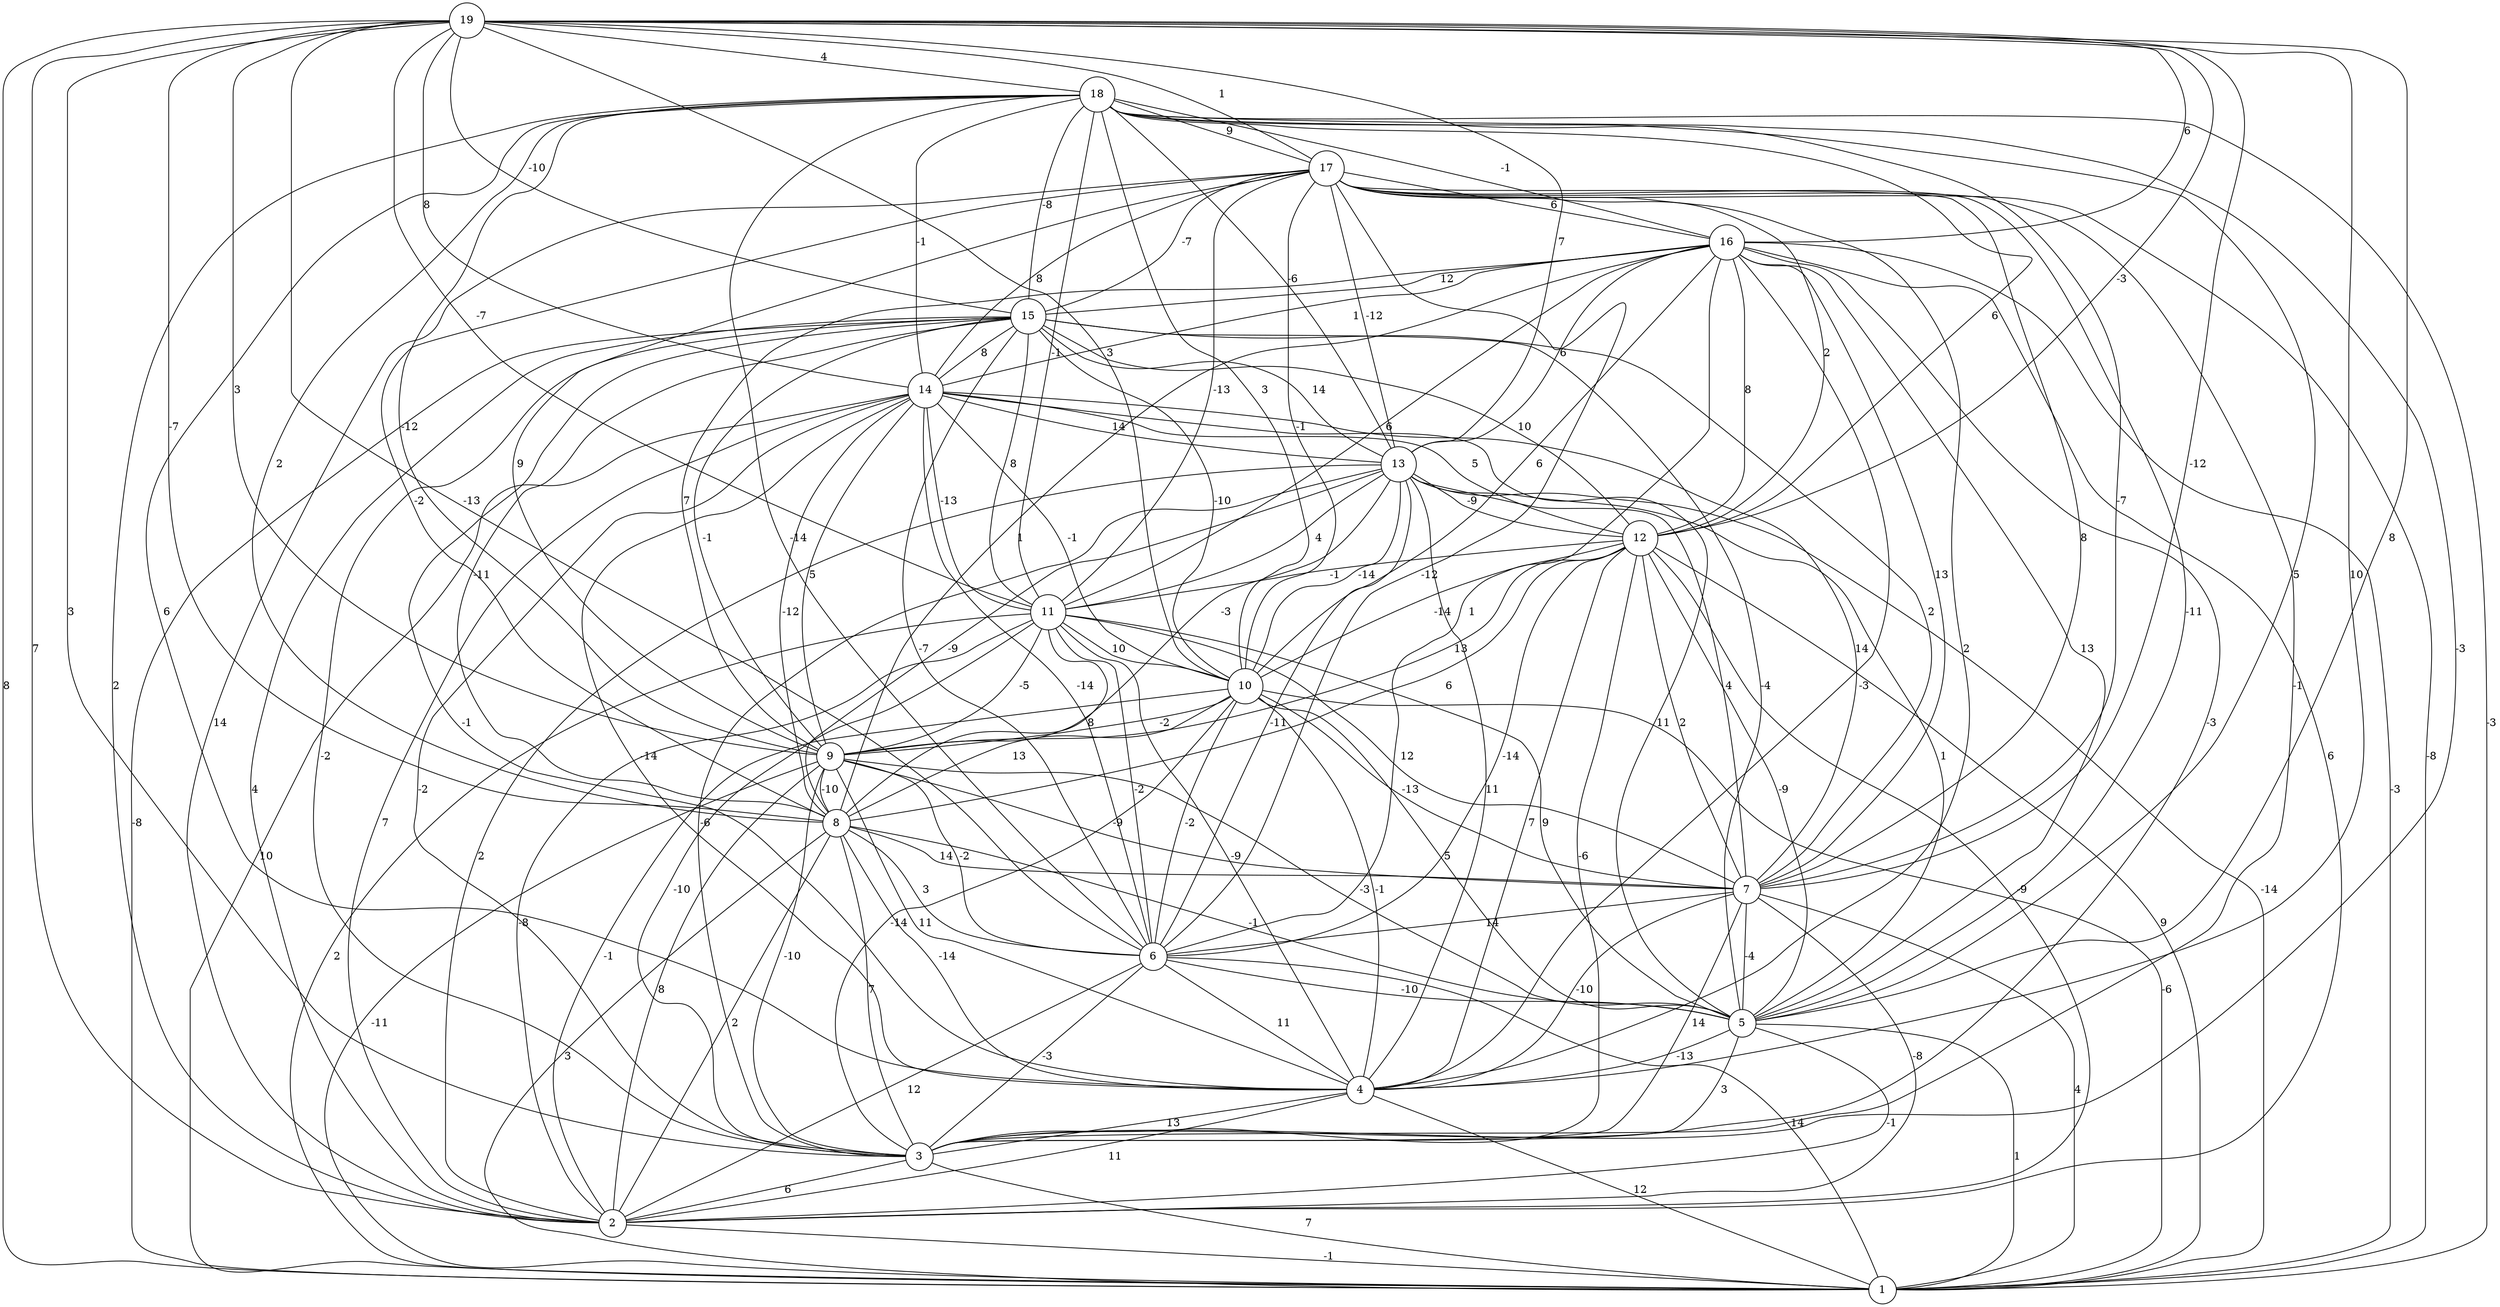 graph { 
	 fontname="Helvetica,Arial,sans-serif" 
	 node [shape = circle]; 
	 19 -- 1 [label = "8"];
	 19 -- 2 [label = "7"];
	 19 -- 3 [label = "3"];
	 19 -- 4 [label = "10"];
	 19 -- 5 [label = "8"];
	 19 -- 6 [label = "-13"];
	 19 -- 7 [label = "-12"];
	 19 -- 8 [label = "-7"];
	 19 -- 9 [label = "3"];
	 19 -- 10 [label = "3"];
	 19 -- 11 [label = "-7"];
	 19 -- 12 [label = "-3"];
	 19 -- 13 [label = "7"];
	 19 -- 14 [label = "8"];
	 19 -- 15 [label = "-10"];
	 19 -- 16 [label = "6"];
	 19 -- 17 [label = "1"];
	 19 -- 18 [label = "4"];
	 18 -- 1 [label = "-3"];
	 18 -- 2 [label = "2"];
	 18 -- 3 [label = "-3"];
	 18 -- 4 [label = "6"];
	 18 -- 5 [label = "5"];
	 18 -- 6 [label = "-14"];
	 18 -- 7 [label = "-7"];
	 18 -- 8 [label = "2"];
	 18 -- 9 [label = "-12"];
	 18 -- 10 [label = "3"];
	 18 -- 11 [label = "-1"];
	 18 -- 12 [label = "6"];
	 18 -- 13 [label = "-6"];
	 18 -- 14 [label = "-1"];
	 18 -- 15 [label = "-8"];
	 18 -- 16 [label = "-1"];
	 18 -- 17 [label = "9"];
	 17 -- 1 [label = "-8"];
	 17 -- 2 [label = "14"];
	 17 -- 3 [label = "-1"];
	 17 -- 4 [label = "2"];
	 17 -- 5 [label = "-11"];
	 17 -- 6 [label = "-12"];
	 17 -- 7 [label = "8"];
	 17 -- 8 [label = "-2"];
	 17 -- 9 [label = "9"];
	 17 -- 10 [label = "-1"];
	 17 -- 11 [label = "-13"];
	 17 -- 12 [label = "2"];
	 17 -- 13 [label = "-12"];
	 17 -- 14 [label = "8"];
	 17 -- 15 [label = "-7"];
	 17 -- 16 [label = "6"];
	 16 -- 1 [label = "-3"];
	 16 -- 2 [label = "6"];
	 16 -- 3 [label = "-3"];
	 16 -- 4 [label = "-3"];
	 16 -- 5 [label = "13"];
	 16 -- 6 [label = "1"];
	 16 -- 7 [label = "13"];
	 16 -- 8 [label = "1"];
	 16 -- 9 [label = "7"];
	 16 -- 10 [label = "6"];
	 16 -- 11 [label = "6"];
	 16 -- 12 [label = "8"];
	 16 -- 13 [label = "6"];
	 16 -- 14 [label = "1"];
	 16 -- 15 [label = "12"];
	 15 -- 1 [label = "-8"];
	 15 -- 2 [label = "4"];
	 15 -- 3 [label = "-2"];
	 15 -- 4 [label = "-1"];
	 15 -- 5 [label = "-4"];
	 15 -- 6 [label = "-7"];
	 15 -- 7 [label = "2"];
	 15 -- 8 [label = "-11"];
	 15 -- 9 [label = "-1"];
	 15 -- 10 [label = "-10"];
	 15 -- 11 [label = "8"];
	 15 -- 12 [label = "10"];
	 15 -- 13 [label = "14"];
	 15 -- 14 [label = "8"];
	 14 -- 1 [label = "10"];
	 14 -- 2 [label = "7"];
	 14 -- 3 [label = "-2"];
	 14 -- 4 [label = "-14"];
	 14 -- 5 [label = "11"];
	 14 -- 6 [label = "-14"];
	 14 -- 7 [label = "14"];
	 14 -- 8 [label = "-12"];
	 14 -- 9 [label = "5"];
	 14 -- 10 [label = "-1"];
	 14 -- 11 [label = "-13"];
	 14 -- 12 [label = "5"];
	 14 -- 13 [label = "14"];
	 13 -- 1 [label = "-14"];
	 13 -- 2 [label = "2"];
	 13 -- 3 [label = "-6"];
	 13 -- 4 [label = "11"];
	 13 -- 5 [label = "1"];
	 13 -- 6 [label = "-11"];
	 13 -- 7 [label = "4"];
	 13 -- 8 [label = "-9"];
	 13 -- 9 [label = "-3"];
	 13 -- 10 [label = "-14"];
	 13 -- 11 [label = "4"];
	 13 -- 12 [label = "-9"];
	 12 -- 1 [label = "9"];
	 12 -- 2 [label = "-9"];
	 12 -- 3 [label = "-6"];
	 12 -- 4 [label = "7"];
	 12 -- 5 [label = "-9"];
	 12 -- 6 [label = "-14"];
	 12 -- 7 [label = "2"];
	 12 -- 8 [label = "6"];
	 12 -- 9 [label = "13"];
	 12 -- 10 [label = "-14"];
	 12 -- 11 [label = "-1"];
	 11 -- 1 [label = "2"];
	 11 -- 2 [label = "-8"];
	 11 -- 3 [label = "-10"];
	 11 -- 4 [label = "-9"];
	 11 -- 5 [label = "9"];
	 11 -- 6 [label = "-2"];
	 11 -- 7 [label = "12"];
	 11 -- 8 [label = "8"];
	 11 -- 9 [label = "-5"];
	 11 -- 10 [label = "10"];
	 10 -- 1 [label = "-6"];
	 10 -- 2 [label = "-1"];
	 10 -- 3 [label = "-14"];
	 10 -- 4 [label = "-1"];
	 10 -- 5 [label = "5"];
	 10 -- 6 [label = "-2"];
	 10 -- 7 [label = "-13"];
	 10 -- 8 [label = "13"];
	 10 -- 9 [label = "-2"];
	 9 -- 1 [label = "-11"];
	 9 -- 2 [label = "8"];
	 9 -- 3 [label = "-10"];
	 9 -- 4 [label = "11"];
	 9 -- 5 [label = "-3"];
	 9 -- 6 [label = "-2"];
	 9 -- 7 [label = "-9"];
	 9 -- 8 [label = "-10"];
	 8 -- 1 [label = "3"];
	 8 -- 2 [label = "2"];
	 8 -- 3 [label = "7"];
	 8 -- 4 [label = "-14"];
	 8 -- 5 [label = "-1"];
	 8 -- 6 [label = "3"];
	 8 -- 7 [label = "14"];
	 7 -- 1 [label = "4"];
	 7 -- 2 [label = "-8"];
	 7 -- 3 [label = "14"];
	 7 -- 4 [label = "-10"];
	 7 -- 5 [label = "-4"];
	 7 -- 6 [label = "14"];
	 6 -- 1 [label = "14"];
	 6 -- 2 [label = "12"];
	 6 -- 3 [label = "-3"];
	 6 -- 4 [label = "11"];
	 6 -- 5 [label = "-10"];
	 5 -- 1 [label = "1"];
	 5 -- 2 [label = "-1"];
	 5 -- 3 [label = "3"];
	 5 -- 4 [label = "-13"];
	 4 -- 1 [label = "12"];
	 4 -- 2 [label = "11"];
	 4 -- 3 [label = "13"];
	 3 -- 1 [label = "7"];
	 3 -- 2 [label = "6"];
	 2 -- 1 [label = "-1"];
	 1;
	 2;
	 3;
	 4;
	 5;
	 6;
	 7;
	 8;
	 9;
	 10;
	 11;
	 12;
	 13;
	 14;
	 15;
	 16;
	 17;
	 18;
	 19;
}
